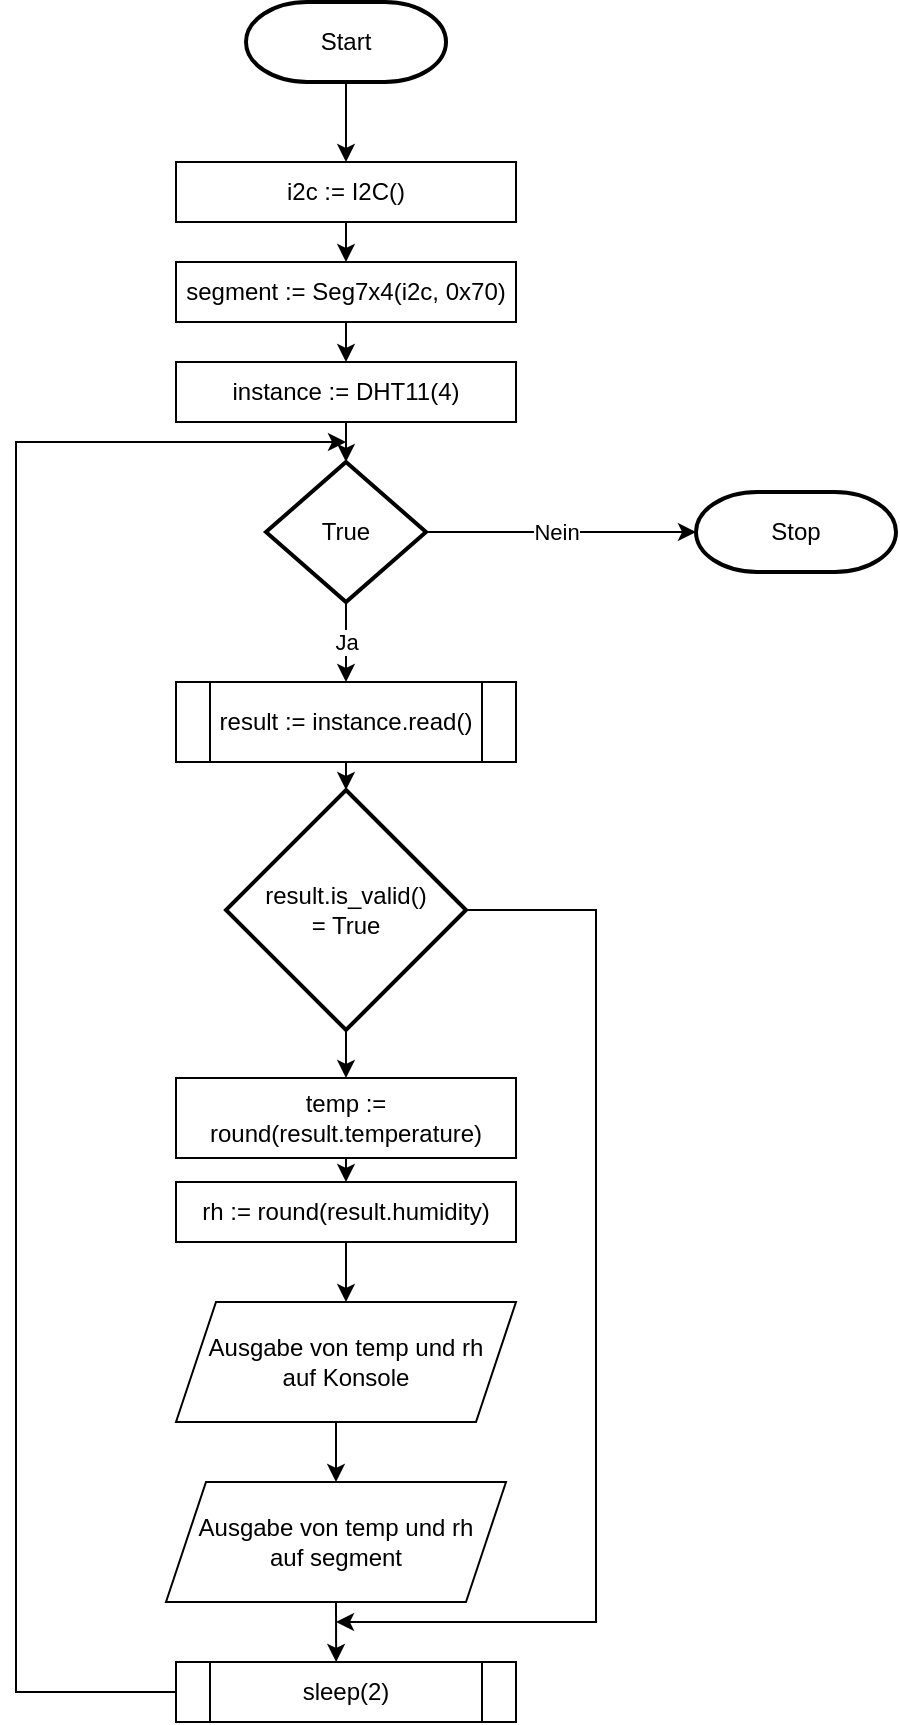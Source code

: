 <mxfile version="20.6.0" type="device"><diagram id="6a731a19-8d31-9384-78a2-239565b7b9f0" name="Page-1"><mxGraphModel dx="1138" dy="624" grid="1" gridSize="10" guides="1" tooltips="1" connect="1" arrows="1" fold="1" page="1" pageScale="1" pageWidth="827" pageHeight="1169" background="none" math="0" shadow="0"><root><mxCell id="0"/><mxCell id="1" parent="0"/><mxCell id="DR2-GylfNsolgUmrOgwx-99" style="edgeStyle=orthogonalEdgeStyle;rounded=0;orthogonalLoop=1;jettySize=auto;html=1;exitX=0.5;exitY=1;exitDx=0;exitDy=0;exitPerimeter=0;entryX=0.5;entryY=0;entryDx=0;entryDy=0;" edge="1" parent="1" source="DR2-GylfNsolgUmrOgwx-55" target="DR2-GylfNsolgUmrOgwx-56"><mxGeometry relative="1" as="geometry"/></mxCell><mxCell id="DR2-GylfNsolgUmrOgwx-55" value="Start" style="strokeWidth=2;html=1;shape=mxgraph.flowchart.terminator;whiteSpace=wrap;" vertex="1" parent="1"><mxGeometry x="225" y="160" width="100" height="40" as="geometry"/></mxCell><mxCell id="DR2-GylfNsolgUmrOgwx-98" style="edgeStyle=orthogonalEdgeStyle;rounded=0;orthogonalLoop=1;jettySize=auto;html=1;exitX=0.5;exitY=1;exitDx=0;exitDy=0;entryX=0.5;entryY=0;entryDx=0;entryDy=0;" edge="1" parent="1" source="DR2-GylfNsolgUmrOgwx-56" target="DR2-GylfNsolgUmrOgwx-57"><mxGeometry relative="1" as="geometry"/></mxCell><mxCell id="DR2-GylfNsolgUmrOgwx-56" value="i2c := I2C()" style="rounded=0;whiteSpace=wrap;html=1;" vertex="1" parent="1"><mxGeometry x="190" y="240" width="170" height="30" as="geometry"/></mxCell><mxCell id="DR2-GylfNsolgUmrOgwx-97" style="edgeStyle=orthogonalEdgeStyle;rounded=0;orthogonalLoop=1;jettySize=auto;html=1;exitX=0.5;exitY=1;exitDx=0;exitDy=0;entryX=0.5;entryY=0;entryDx=0;entryDy=0;" edge="1" parent="1" source="DR2-GylfNsolgUmrOgwx-57" target="DR2-GylfNsolgUmrOgwx-59"><mxGeometry relative="1" as="geometry"/></mxCell><mxCell id="DR2-GylfNsolgUmrOgwx-57" value="segment := Seg7x4(i2c, 0x70)" style="rounded=0;whiteSpace=wrap;html=1;" vertex="1" parent="1"><mxGeometry x="190" y="290" width="170" height="30" as="geometry"/></mxCell><mxCell id="DR2-GylfNsolgUmrOgwx-90" style="edgeStyle=orthogonalEdgeStyle;rounded=0;orthogonalLoop=1;jettySize=auto;html=1;exitX=0.5;exitY=1;exitDx=0;exitDy=0;entryX=0.5;entryY=0;entryDx=0;entryDy=0;entryPerimeter=0;" edge="1" parent="1" source="DR2-GylfNsolgUmrOgwx-59" target="DR2-GylfNsolgUmrOgwx-60"><mxGeometry relative="1" as="geometry"/></mxCell><mxCell id="DR2-GylfNsolgUmrOgwx-59" value="instance := DHT11(4)" style="rounded=0;whiteSpace=wrap;html=1;" vertex="1" parent="1"><mxGeometry x="190" y="340" width="170" height="30" as="geometry"/></mxCell><mxCell id="DR2-GylfNsolgUmrOgwx-80" value="Ja" style="edgeStyle=orthogonalEdgeStyle;rounded=0;orthogonalLoop=1;jettySize=auto;html=1;exitX=0.5;exitY=1;exitDx=0;exitDy=0;exitPerimeter=0;entryX=0.5;entryY=0;entryDx=0;entryDy=0;" edge="1" parent="1" source="DR2-GylfNsolgUmrOgwx-60" target="DR2-GylfNsolgUmrOgwx-74"><mxGeometry relative="1" as="geometry"/></mxCell><mxCell id="DR2-GylfNsolgUmrOgwx-101" style="edgeStyle=orthogonalEdgeStyle;rounded=0;orthogonalLoop=1;jettySize=auto;html=1;exitX=1;exitY=0.5;exitDx=0;exitDy=0;exitPerimeter=0;entryX=0;entryY=0.5;entryDx=0;entryDy=0;entryPerimeter=0;" edge="1" parent="1" source="DR2-GylfNsolgUmrOgwx-60" target="DR2-GylfNsolgUmrOgwx-100"><mxGeometry relative="1" as="geometry"/></mxCell><mxCell id="DR2-GylfNsolgUmrOgwx-102" value="Nein" style="edgeLabel;html=1;align=center;verticalAlign=middle;resizable=0;points=[];" vertex="1" connectable="0" parent="DR2-GylfNsolgUmrOgwx-101"><mxGeometry x="0.23" y="-2" relative="1" as="geometry"><mxPoint x="-18" y="-2" as="offset"/></mxGeometry></mxCell><mxCell id="DR2-GylfNsolgUmrOgwx-60" value="True" style="strokeWidth=2;html=1;shape=mxgraph.flowchart.decision;whiteSpace=wrap;" vertex="1" parent="1"><mxGeometry x="235" y="390" width="80" height="70" as="geometry"/></mxCell><mxCell id="DR2-GylfNsolgUmrOgwx-86" style="edgeStyle=orthogonalEdgeStyle;rounded=0;orthogonalLoop=1;jettySize=auto;html=1;exitX=0.5;exitY=1;exitDx=0;exitDy=0;exitPerimeter=0;entryX=0.5;entryY=0;entryDx=0;entryDy=0;" edge="1" parent="1" source="DR2-GylfNsolgUmrOgwx-63" target="DR2-GylfNsolgUmrOgwx-66"><mxGeometry relative="1" as="geometry"><Array as="points"><mxPoint x="275" y="674"/></Array></mxGeometry></mxCell><mxCell id="DR2-GylfNsolgUmrOgwx-94" style="edgeStyle=orthogonalEdgeStyle;rounded=0;orthogonalLoop=1;jettySize=auto;html=1;exitX=1;exitY=0.5;exitDx=0;exitDy=0;exitPerimeter=0;" edge="1" parent="1" source="DR2-GylfNsolgUmrOgwx-63"><mxGeometry relative="1" as="geometry"><mxPoint x="270" y="970" as="targetPoint"/><Array as="points"><mxPoint x="400" y="614"/><mxPoint x="400" y="970"/></Array></mxGeometry></mxCell><mxCell id="DR2-GylfNsolgUmrOgwx-63" value="&lt;div&gt;result.is_valid() &lt;br&gt;&lt;/div&gt;&lt;div&gt;= True&lt;/div&gt;" style="strokeWidth=2;html=1;shape=mxgraph.flowchart.decision;whiteSpace=wrap;" vertex="1" parent="1"><mxGeometry x="215" y="554" width="120" height="120" as="geometry"/></mxCell><mxCell id="DR2-GylfNsolgUmrOgwx-105" style="edgeStyle=orthogonalEdgeStyle;rounded=0;orthogonalLoop=1;jettySize=auto;html=1;exitX=0.5;exitY=1;exitDx=0;exitDy=0;entryX=0.5;entryY=0;entryDx=0;entryDy=0;" edge="1" parent="1" source="DR2-GylfNsolgUmrOgwx-66" target="DR2-GylfNsolgUmrOgwx-67"><mxGeometry relative="1" as="geometry"/></mxCell><mxCell id="DR2-GylfNsolgUmrOgwx-66" value="temp := round(result.temperature)" style="rounded=0;whiteSpace=wrap;html=1;" vertex="1" parent="1"><mxGeometry x="190" y="698" width="170" height="40" as="geometry"/></mxCell><mxCell id="DR2-GylfNsolgUmrOgwx-103" style="edgeStyle=orthogonalEdgeStyle;rounded=0;orthogonalLoop=1;jettySize=auto;html=1;exitX=0.5;exitY=1;exitDx=0;exitDy=0;entryX=0.5;entryY=0;entryDx=0;entryDy=0;" edge="1" parent="1" source="DR2-GylfNsolgUmrOgwx-67" target="DR2-GylfNsolgUmrOgwx-69"><mxGeometry relative="1" as="geometry"/></mxCell><mxCell id="DR2-GylfNsolgUmrOgwx-67" value="rh := round(result.humidity)" style="rounded=0;whiteSpace=wrap;html=1;" vertex="1" parent="1"><mxGeometry x="190" y="750" width="170" height="30" as="geometry"/></mxCell><mxCell id="DR2-GylfNsolgUmrOgwx-104" style="edgeStyle=orthogonalEdgeStyle;rounded=0;orthogonalLoop=1;jettySize=auto;html=1;exitX=0.5;exitY=1;exitDx=0;exitDy=0;entryX=0.5;entryY=0;entryDx=0;entryDy=0;" edge="1" parent="1" source="DR2-GylfNsolgUmrOgwx-69" target="DR2-GylfNsolgUmrOgwx-70"><mxGeometry relative="1" as="geometry"/></mxCell><mxCell id="DR2-GylfNsolgUmrOgwx-69" value="&lt;div&gt;Ausgabe von temp und rh&lt;br&gt;&lt;/div&gt;auf Konsole" style="shape=parallelogram;perimeter=parallelogramPerimeter;whiteSpace=wrap;html=1;fixedSize=1;" vertex="1" parent="1"><mxGeometry x="190" y="810" width="170" height="60" as="geometry"/></mxCell><mxCell id="DR2-GylfNsolgUmrOgwx-95" style="edgeStyle=orthogonalEdgeStyle;rounded=0;orthogonalLoop=1;jettySize=auto;html=1;exitX=0.5;exitY=1;exitDx=0;exitDy=0;entryX=0.471;entryY=0;entryDx=0;entryDy=0;entryPerimeter=0;" edge="1" parent="1" source="DR2-GylfNsolgUmrOgwx-70" target="DR2-GylfNsolgUmrOgwx-88"><mxGeometry relative="1" as="geometry"/></mxCell><mxCell id="DR2-GylfNsolgUmrOgwx-70" value="&lt;div&gt;Ausgabe von temp und rh&lt;br&gt;&lt;/div&gt;auf segment" style="shape=parallelogram;perimeter=parallelogramPerimeter;whiteSpace=wrap;html=1;fixedSize=1;" vertex="1" parent="1"><mxGeometry x="185" y="900" width="170" height="60" as="geometry"/></mxCell><mxCell id="DR2-GylfNsolgUmrOgwx-77" style="edgeStyle=orthogonalEdgeStyle;rounded=0;orthogonalLoop=1;jettySize=auto;html=1;exitX=0.5;exitY=1;exitDx=0;exitDy=0;entryX=0.5;entryY=0;entryDx=0;entryDy=0;entryPerimeter=0;" edge="1" parent="1" source="DR2-GylfNsolgUmrOgwx-74" target="DR2-GylfNsolgUmrOgwx-63"><mxGeometry relative="1" as="geometry"/></mxCell><mxCell id="DR2-GylfNsolgUmrOgwx-74" value="result := instance.read()" style="shape=process;whiteSpace=wrap;html=1;backgroundOutline=1;" vertex="1" parent="1"><mxGeometry x="190" y="500" width="170" height="40" as="geometry"/></mxCell><mxCell id="DR2-GylfNsolgUmrOgwx-92" style="edgeStyle=orthogonalEdgeStyle;rounded=0;orthogonalLoop=1;jettySize=auto;html=1;exitX=0;exitY=0.5;exitDx=0;exitDy=0;" edge="1" parent="1" source="DR2-GylfNsolgUmrOgwx-88"><mxGeometry relative="1" as="geometry"><mxPoint x="275" y="380" as="targetPoint"/><Array as="points"><mxPoint x="110" y="1005"/><mxPoint x="110" y="380"/></Array></mxGeometry></mxCell><mxCell id="DR2-GylfNsolgUmrOgwx-88" value="sleep(2)" style="shape=process;whiteSpace=wrap;html=1;backgroundOutline=1;" vertex="1" parent="1"><mxGeometry x="190" y="990" width="170" height="30" as="geometry"/></mxCell><mxCell id="DR2-GylfNsolgUmrOgwx-100" value="Stop" style="strokeWidth=2;html=1;shape=mxgraph.flowchart.terminator;whiteSpace=wrap;" vertex="1" parent="1"><mxGeometry x="450" y="405" width="100" height="40" as="geometry"/></mxCell></root></mxGraphModel></diagram></mxfile>